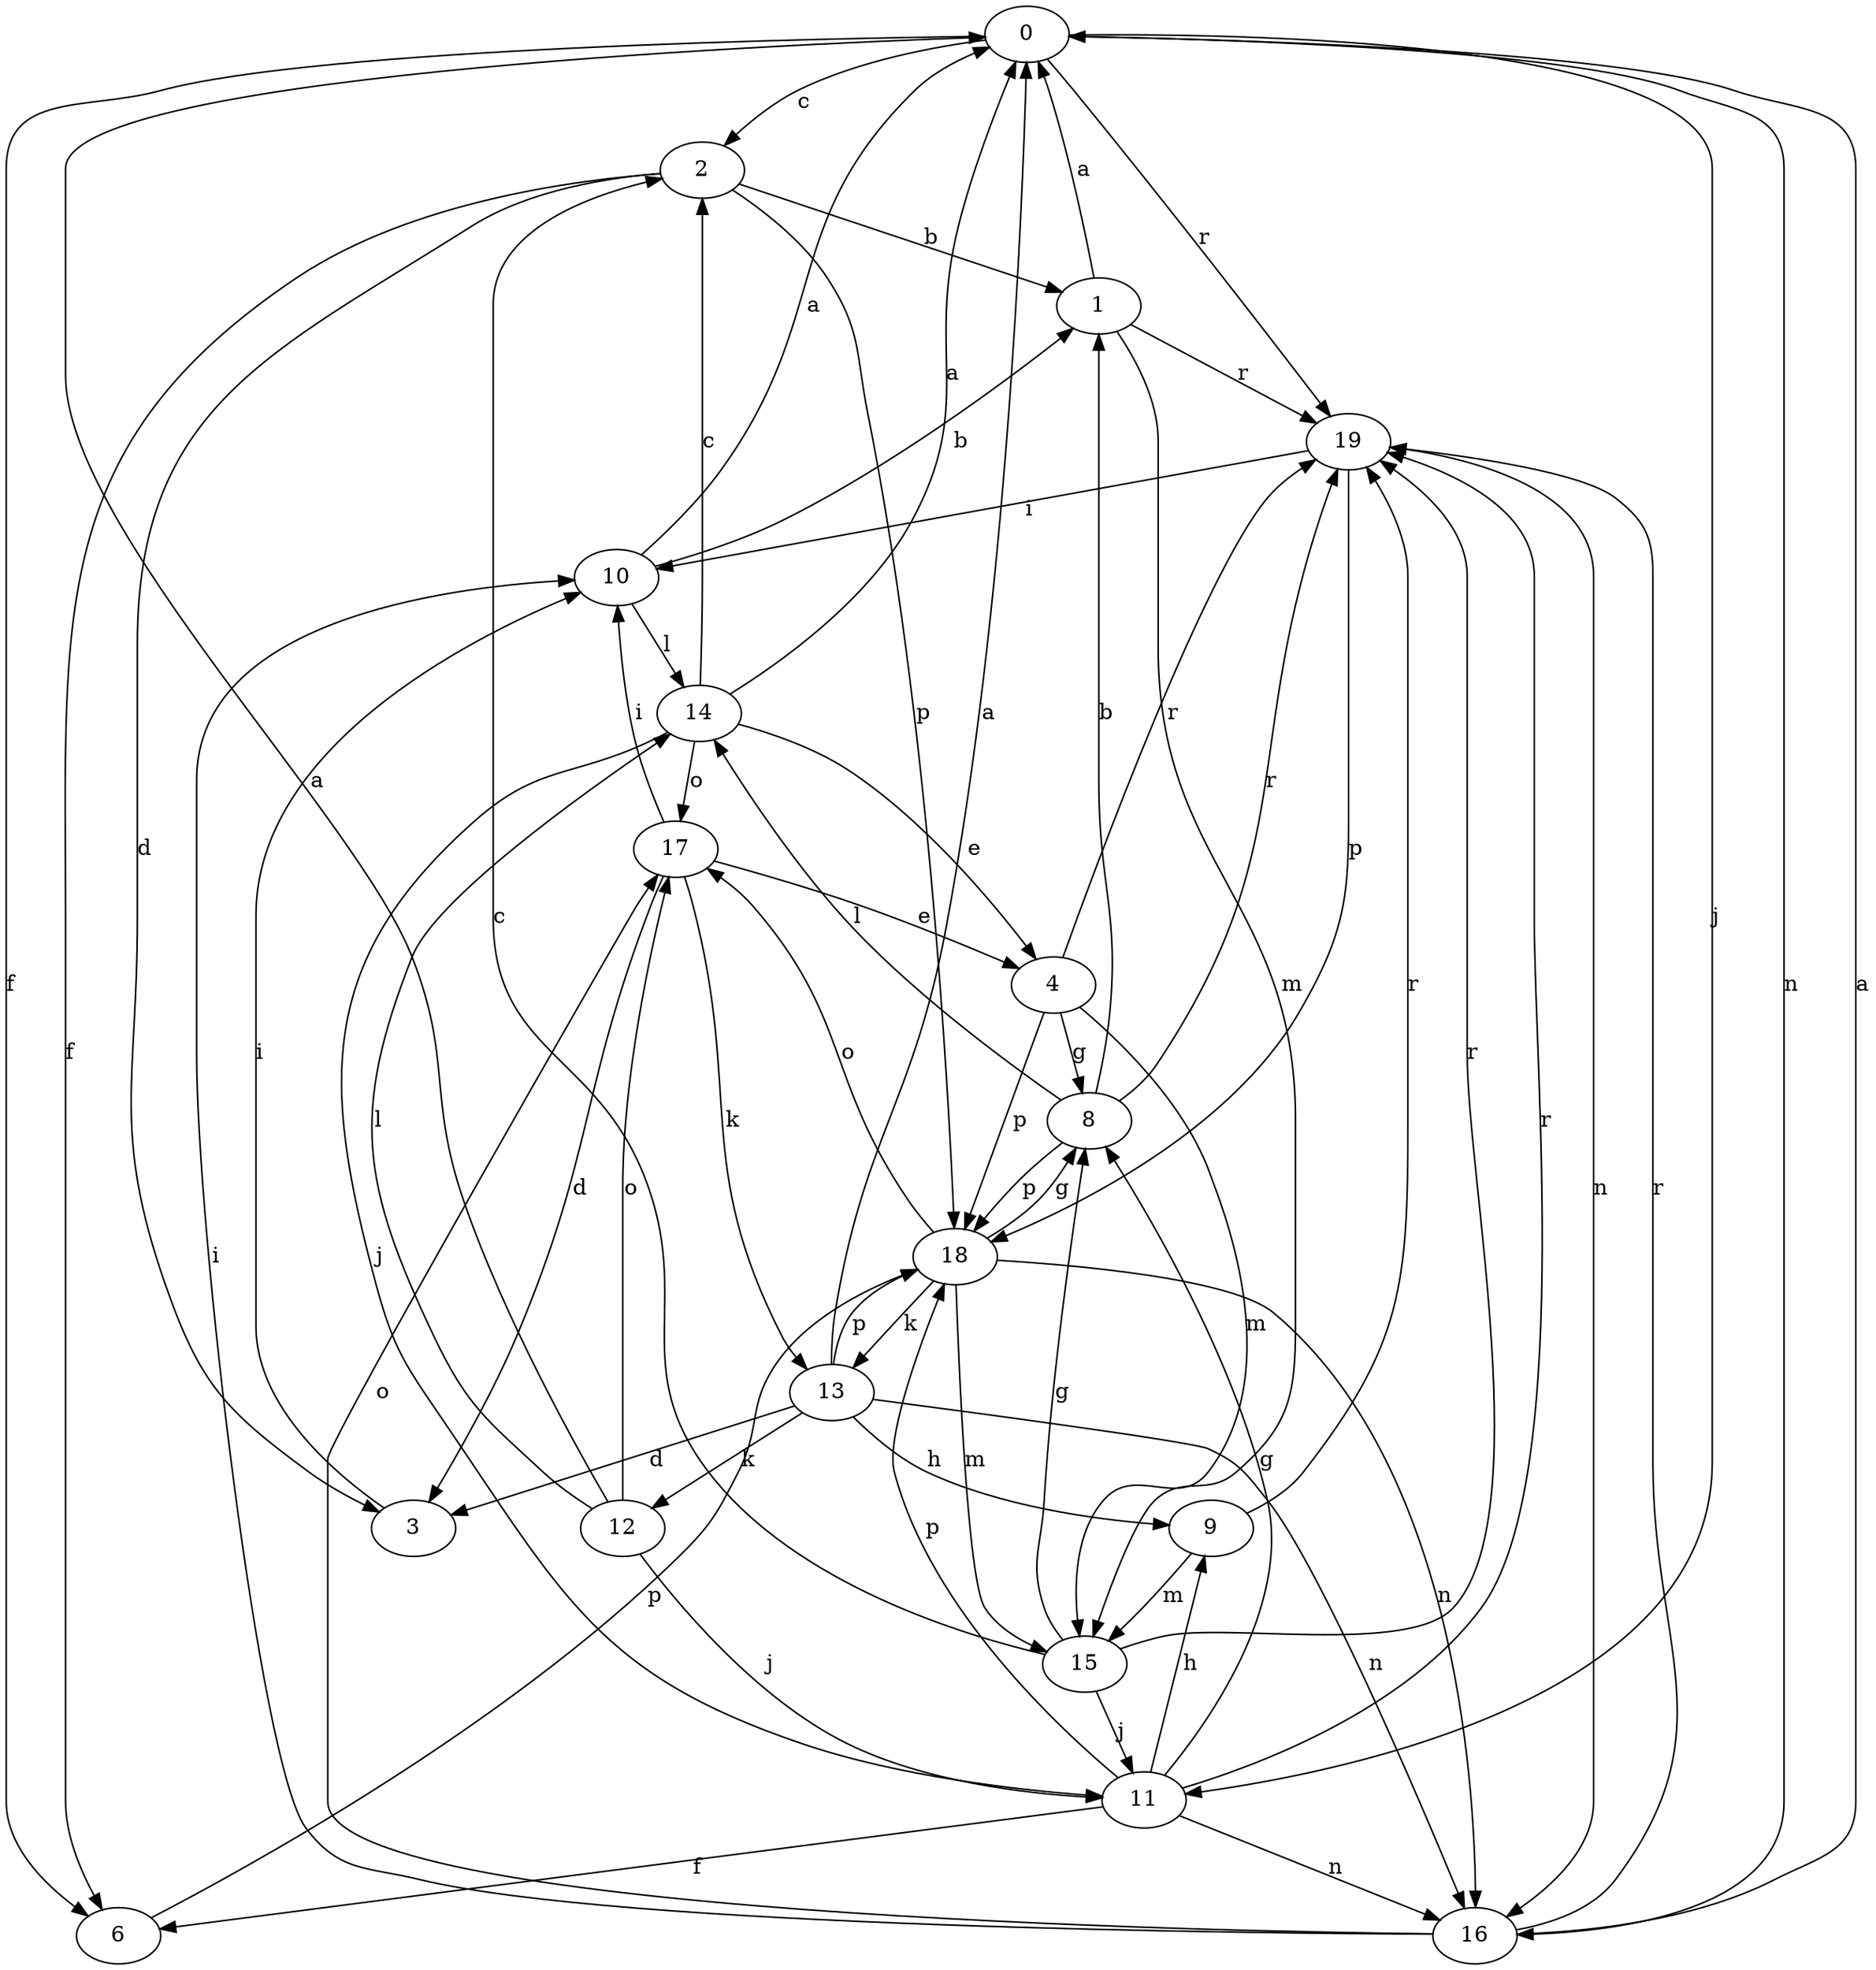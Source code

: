 strict digraph  {
0;
1;
2;
3;
4;
6;
8;
9;
10;
11;
12;
13;
14;
15;
16;
17;
18;
19;
0 -> 2  [label=c];
0 -> 6  [label=f];
0 -> 11  [label=j];
0 -> 16  [label=n];
0 -> 19  [label=r];
1 -> 0  [label=a];
1 -> 15  [label=m];
1 -> 19  [label=r];
2 -> 1  [label=b];
2 -> 3  [label=d];
2 -> 6  [label=f];
2 -> 18  [label=p];
3 -> 10  [label=i];
4 -> 8  [label=g];
4 -> 15  [label=m];
4 -> 18  [label=p];
4 -> 19  [label=r];
6 -> 18  [label=p];
8 -> 1  [label=b];
8 -> 14  [label=l];
8 -> 18  [label=p];
8 -> 19  [label=r];
9 -> 15  [label=m];
9 -> 19  [label=r];
10 -> 0  [label=a];
10 -> 1  [label=b];
10 -> 14  [label=l];
11 -> 6  [label=f];
11 -> 8  [label=g];
11 -> 9  [label=h];
11 -> 16  [label=n];
11 -> 18  [label=p];
11 -> 19  [label=r];
12 -> 0  [label=a];
12 -> 11  [label=j];
12 -> 14  [label=l];
12 -> 17  [label=o];
13 -> 0  [label=a];
13 -> 3  [label=d];
13 -> 9  [label=h];
13 -> 12  [label=k];
13 -> 16  [label=n];
13 -> 18  [label=p];
14 -> 0  [label=a];
14 -> 2  [label=c];
14 -> 4  [label=e];
14 -> 11  [label=j];
14 -> 17  [label=o];
15 -> 2  [label=c];
15 -> 8  [label=g];
15 -> 11  [label=j];
15 -> 19  [label=r];
16 -> 0  [label=a];
16 -> 10  [label=i];
16 -> 17  [label=o];
16 -> 19  [label=r];
17 -> 3  [label=d];
17 -> 4  [label=e];
17 -> 10  [label=i];
17 -> 13  [label=k];
18 -> 8  [label=g];
18 -> 13  [label=k];
18 -> 15  [label=m];
18 -> 16  [label=n];
18 -> 17  [label=o];
19 -> 10  [label=i];
19 -> 16  [label=n];
19 -> 18  [label=p];
}
